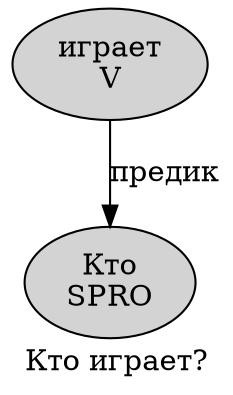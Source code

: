 digraph SENTENCE_989 {
	graph [label="Кто играет?"]
	node [style=filled]
		0 [label="Кто
SPRO" color="" fillcolor=lightgray penwidth=1 shape=ellipse]
		1 [label="играет
V" color="" fillcolor=lightgray penwidth=1 shape=ellipse]
			1 -> 0 [label="предик"]
}